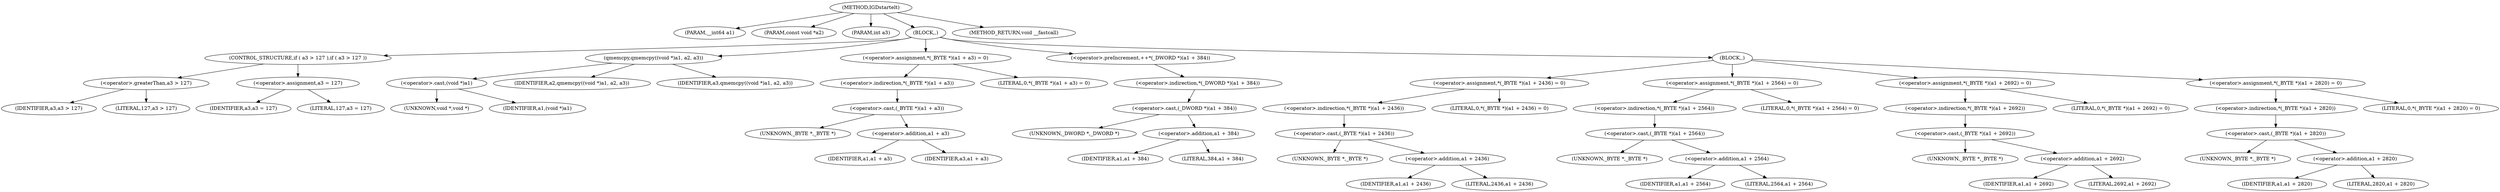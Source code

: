 digraph IGDstartelt {  
"1000101" [label = "(METHOD,IGDstartelt)" ]
"1000102" [label = "(PARAM,__int64 a1)" ]
"1000103" [label = "(PARAM,const void *a2)" ]
"1000104" [label = "(PARAM,int a3)" ]
"1000105" [label = "(BLOCK,,)" ]
"1000106" [label = "(CONTROL_STRUCTURE,if ( a3 > 127 ),if ( a3 > 127 ))" ]
"1000107" [label = "(<operator>.greaterThan,a3 > 127)" ]
"1000108" [label = "(IDENTIFIER,a3,a3 > 127)" ]
"1000109" [label = "(LITERAL,127,a3 > 127)" ]
"1000110" [label = "(<operator>.assignment,a3 = 127)" ]
"1000111" [label = "(IDENTIFIER,a3,a3 = 127)" ]
"1000112" [label = "(LITERAL,127,a3 = 127)" ]
"1000113" [label = "(qmemcpy,qmemcpy((void *)a1, a2, a3))" ]
"1000114" [label = "(<operator>.cast,(void *)a1)" ]
"1000115" [label = "(UNKNOWN,void *,void *)" ]
"1000116" [label = "(IDENTIFIER,a1,(void *)a1)" ]
"1000117" [label = "(IDENTIFIER,a2,qmemcpy((void *)a1, a2, a3))" ]
"1000118" [label = "(IDENTIFIER,a3,qmemcpy((void *)a1, a2, a3))" ]
"1000119" [label = "(<operator>.assignment,*(_BYTE *)(a1 + a3) = 0)" ]
"1000120" [label = "(<operator>.indirection,*(_BYTE *)(a1 + a3))" ]
"1000121" [label = "(<operator>.cast,(_BYTE *)(a1 + a3))" ]
"1000122" [label = "(UNKNOWN,_BYTE *,_BYTE *)" ]
"1000123" [label = "(<operator>.addition,a1 + a3)" ]
"1000124" [label = "(IDENTIFIER,a1,a1 + a3)" ]
"1000125" [label = "(IDENTIFIER,a3,a1 + a3)" ]
"1000126" [label = "(LITERAL,0,*(_BYTE *)(a1 + a3) = 0)" ]
"1000127" [label = "(<operator>.preIncrement,++*(_DWORD *)(a1 + 384))" ]
"1000128" [label = "(<operator>.indirection,*(_DWORD *)(a1 + 384))" ]
"1000129" [label = "(<operator>.cast,(_DWORD *)(a1 + 384))" ]
"1000130" [label = "(UNKNOWN,_DWORD *,_DWORD *)" ]
"1000131" [label = "(<operator>.addition,a1 + 384)" ]
"1000132" [label = "(IDENTIFIER,a1,a1 + 384)" ]
"1000133" [label = "(LITERAL,384,a1 + 384)" ]
"1000134" [label = "(BLOCK,,)" ]
"1000135" [label = "(<operator>.assignment,*(_BYTE *)(a1 + 2436) = 0)" ]
"1000136" [label = "(<operator>.indirection,*(_BYTE *)(a1 + 2436))" ]
"1000137" [label = "(<operator>.cast,(_BYTE *)(a1 + 2436))" ]
"1000138" [label = "(UNKNOWN,_BYTE *,_BYTE *)" ]
"1000139" [label = "(<operator>.addition,a1 + 2436)" ]
"1000140" [label = "(IDENTIFIER,a1,a1 + 2436)" ]
"1000141" [label = "(LITERAL,2436,a1 + 2436)" ]
"1000142" [label = "(LITERAL,0,*(_BYTE *)(a1 + 2436) = 0)" ]
"1000143" [label = "(<operator>.assignment,*(_BYTE *)(a1 + 2564) = 0)" ]
"1000144" [label = "(<operator>.indirection,*(_BYTE *)(a1 + 2564))" ]
"1000145" [label = "(<operator>.cast,(_BYTE *)(a1 + 2564))" ]
"1000146" [label = "(UNKNOWN,_BYTE *,_BYTE *)" ]
"1000147" [label = "(<operator>.addition,a1 + 2564)" ]
"1000148" [label = "(IDENTIFIER,a1,a1 + 2564)" ]
"1000149" [label = "(LITERAL,2564,a1 + 2564)" ]
"1000150" [label = "(LITERAL,0,*(_BYTE *)(a1 + 2564) = 0)" ]
"1000151" [label = "(<operator>.assignment,*(_BYTE *)(a1 + 2692) = 0)" ]
"1000152" [label = "(<operator>.indirection,*(_BYTE *)(a1 + 2692))" ]
"1000153" [label = "(<operator>.cast,(_BYTE *)(a1 + 2692))" ]
"1000154" [label = "(UNKNOWN,_BYTE *,_BYTE *)" ]
"1000155" [label = "(<operator>.addition,a1 + 2692)" ]
"1000156" [label = "(IDENTIFIER,a1,a1 + 2692)" ]
"1000157" [label = "(LITERAL,2692,a1 + 2692)" ]
"1000158" [label = "(LITERAL,0,*(_BYTE *)(a1 + 2692) = 0)" ]
"1000159" [label = "(<operator>.assignment,*(_BYTE *)(a1 + 2820) = 0)" ]
"1000160" [label = "(<operator>.indirection,*(_BYTE *)(a1 + 2820))" ]
"1000161" [label = "(<operator>.cast,(_BYTE *)(a1 + 2820))" ]
"1000162" [label = "(UNKNOWN,_BYTE *,_BYTE *)" ]
"1000163" [label = "(<operator>.addition,a1 + 2820)" ]
"1000164" [label = "(IDENTIFIER,a1,a1 + 2820)" ]
"1000165" [label = "(LITERAL,2820,a1 + 2820)" ]
"1000166" [label = "(LITERAL,0,*(_BYTE *)(a1 + 2820) = 0)" ]
"1000167" [label = "(METHOD_RETURN,void __fastcall)" ]
  "1000101" -> "1000102" 
  "1000101" -> "1000103" 
  "1000101" -> "1000104" 
  "1000101" -> "1000105" 
  "1000101" -> "1000167" 
  "1000105" -> "1000106" 
  "1000105" -> "1000113" 
  "1000105" -> "1000119" 
  "1000105" -> "1000127" 
  "1000105" -> "1000134" 
  "1000106" -> "1000107" 
  "1000106" -> "1000110" 
  "1000107" -> "1000108" 
  "1000107" -> "1000109" 
  "1000110" -> "1000111" 
  "1000110" -> "1000112" 
  "1000113" -> "1000114" 
  "1000113" -> "1000117" 
  "1000113" -> "1000118" 
  "1000114" -> "1000115" 
  "1000114" -> "1000116" 
  "1000119" -> "1000120" 
  "1000119" -> "1000126" 
  "1000120" -> "1000121" 
  "1000121" -> "1000122" 
  "1000121" -> "1000123" 
  "1000123" -> "1000124" 
  "1000123" -> "1000125" 
  "1000127" -> "1000128" 
  "1000128" -> "1000129" 
  "1000129" -> "1000130" 
  "1000129" -> "1000131" 
  "1000131" -> "1000132" 
  "1000131" -> "1000133" 
  "1000134" -> "1000135" 
  "1000134" -> "1000143" 
  "1000134" -> "1000151" 
  "1000134" -> "1000159" 
  "1000135" -> "1000136" 
  "1000135" -> "1000142" 
  "1000136" -> "1000137" 
  "1000137" -> "1000138" 
  "1000137" -> "1000139" 
  "1000139" -> "1000140" 
  "1000139" -> "1000141" 
  "1000143" -> "1000144" 
  "1000143" -> "1000150" 
  "1000144" -> "1000145" 
  "1000145" -> "1000146" 
  "1000145" -> "1000147" 
  "1000147" -> "1000148" 
  "1000147" -> "1000149" 
  "1000151" -> "1000152" 
  "1000151" -> "1000158" 
  "1000152" -> "1000153" 
  "1000153" -> "1000154" 
  "1000153" -> "1000155" 
  "1000155" -> "1000156" 
  "1000155" -> "1000157" 
  "1000159" -> "1000160" 
  "1000159" -> "1000166" 
  "1000160" -> "1000161" 
  "1000161" -> "1000162" 
  "1000161" -> "1000163" 
  "1000163" -> "1000164" 
  "1000163" -> "1000165" 
}
